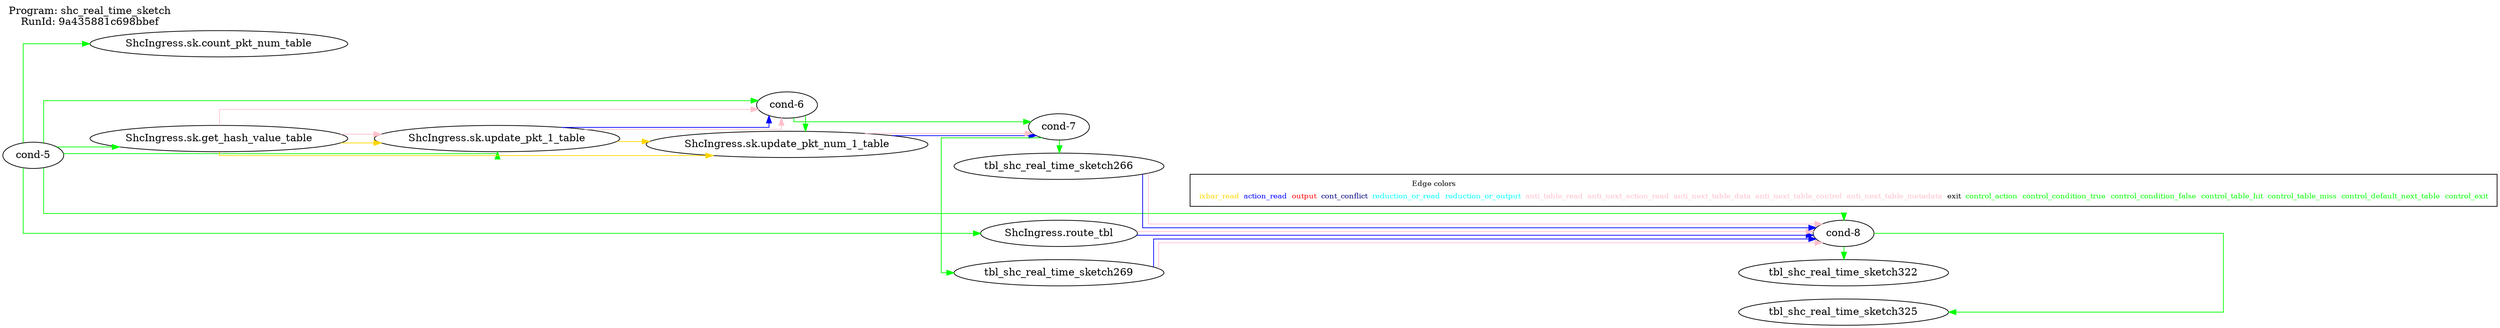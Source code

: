 digraph table_deps {
  splines=ortho; rankdir=LR;
  label="Program: shc_real_time_sketch
RunId: 9a435881c698bbef
";
  labelloc=t; labeljust=l;
  { "cond-5"; "ShcIngress.sk.count_pkt_num_table"; "ShcIngress.sk.get_hash_value_table"; "ShcIngress.route_tbl"; }
  { rank = same; "ShcIngress.sk.update_pkt_1_table"; }
  { rank = same; "cond-6"; "ShcIngress.sk.update_pkt_num_1_table"; }
  { rank = same; "cond-8"; "tbl_shc_real_time_sketch322"; "tbl_shc_real_time_sketch325"; }
  { rank = same; "cond-7"; "tbl_shc_real_time_sketch266"; "tbl_shc_real_time_sketch269"; }
   "cond-5" -> "ShcIngress.sk.count_pkt_num_table" [ label= "",color=green ];
   "cond-5" -> "ShcIngress.sk.get_hash_value_table" [ label= "",color=green ];
   "cond-5" -> "ShcIngress.sk.update_pkt_1_table" [ label= "",color=green ];
   "cond-5" -> "cond-6" [ label= "",color=green ];
   "cond-5" -> "ShcIngress.route_tbl" [ label= "",color=green ];
   "cond-5" -> "cond-8" [ label= "",color=green ];
   "cond-6" -> "ShcIngress.sk.update_pkt_num_1_table" [ label= "",color=green ];
   "cond-6" -> "cond-7" [ label= "",color=green ];
   "cond-7" -> "tbl_shc_real_time_sketch266" [ label= "",color=green ];
   "cond-7" -> "tbl_shc_real_time_sketch269" [ label= "",color=green ];
   "cond-8" -> "tbl_shc_real_time_sketch322" [ label= "",color=green ];
   "cond-8" -> "tbl_shc_real_time_sketch325" [ label= "",color=green ];
   "ShcIngress.sk.get_hash_value_table" -> "ShcIngress.sk.update_pkt_1_table" [ label= "",color=gold ];
   "ShcIngress.sk.update_pkt_1_table" -> "cond-6" [ label= "",color=blue ];
   "ShcIngress.sk.update_pkt_1_table" -> "ShcIngress.sk.update_pkt_num_1_table" [ label= "",color=gold ];
   "ShcIngress.sk.get_hash_value_table" -> "ShcIngress.sk.update_pkt_num_1_table" [ label= "",color=gold ];
   "ShcIngress.sk.update_pkt_num_1_table" -> "cond-7" [ label= "",color=blue ];
   "tbl_shc_real_time_sketch266" -> "cond-8" [ label= "",color=blue ];
   "tbl_shc_real_time_sketch269" -> "cond-8" [ label= "",color=blue ];
   "ShcIngress.route_tbl" -> "cond-8" [ label= "",color=blue ];
   "ShcIngress.sk.update_pkt_num_1_table" -> "cond-7" [ label= "",color=pink ];
   "ShcIngress.sk.update_pkt_1_table" -> "cond-6" [ label= "",color=pink ];
   "ShcIngress.sk.get_hash_value_table" -> "ShcIngress.sk.update_pkt_1_table" [ label= "",color=pink ];
   "ShcIngress.sk.get_hash_value_table" -> "cond-6" [ label= "",color=pink ];
   "ShcIngress.route_tbl" -> "cond-8" [ label= "",color=pink ];
   "tbl_shc_real_time_sketch266" -> "cond-8" [ label= "",color=pink ];
   "tbl_shc_real_time_sketch269" -> "cond-8" [ label= "",color=pink ];
  { rank=max;
    subgraph cluster_legend { node [ shape=record; fontsize=10];
      empty [label=<<table border="0" cellborder="0"><tr><td colspan="8">Edge colors</td></tr><tr><td><font color="gold">ixbar_read</font></td><td><font color="blue">action_read</font></td><td><font color="red">output</font></td><td><font color="navy">cont_conflict</font></td><td><font color="cyan">reduction_or_read</font></td><td><font color="cyan">reduction_or_output</font></td><td><font color="pink">anti_table_read</font></td><td><font color="pink">anti_next_action_read</font></td><td><font color="pink">anti_next_table_data</font></td><td><font color="pink">anti_next_table_control</font></td><td><font color="pink">anti_next_table_metadata</font></td><td><font color="black">exit</font></td><td><font color="green">control_action</font></td><td><font color="green">control_condition_true</font></td><td><font color="green">control_condition_false</font></td><td><font color="green">control_table_hit</font></td><td><font color="green">control_table_miss</font></td><td><font color="green">control_default_next_table</font></td><td><font color="green">control_exit</font></td></tr></table>>;]
    }
  }
}
